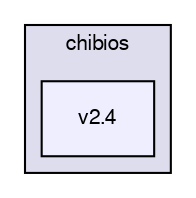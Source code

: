 digraph "sw/airborne/boards/px4fmu/chibios/v2.4" {
  compound=true
  node [ fontsize="10", fontname="FreeSans"];
  edge [ labelfontsize="10", labelfontname="FreeSans"];
  subgraph clusterdir_8f7644de6504f8dfc06338574588c3b1 {
    graph [ bgcolor="#ddddee", pencolor="black", label="chibios" fontname="FreeSans", fontsize="10", URL="dir_8f7644de6504f8dfc06338574588c3b1.html"]
  dir_d203236f4be2cf652e00bd06b46d0cdc [shape=box, label="v2.4", style="filled", fillcolor="#eeeeff", pencolor="black", URL="dir_d203236f4be2cf652e00bd06b46d0cdc.html"];
  }
}
